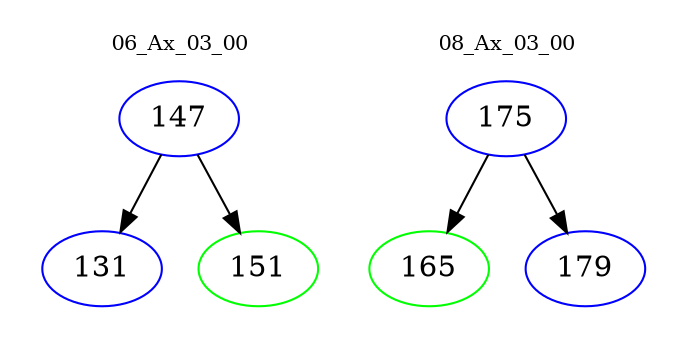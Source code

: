 digraph{
subgraph cluster_0 {
color = white
label = "06_Ax_03_00";
fontsize=10;
T0_147 [label="147", color="blue"]
T0_147 -> T0_131 [color="black"]
T0_131 [label="131", color="blue"]
T0_147 -> T0_151 [color="black"]
T0_151 [label="151", color="green"]
}
subgraph cluster_1 {
color = white
label = "08_Ax_03_00";
fontsize=10;
T1_175 [label="175", color="blue"]
T1_175 -> T1_165 [color="black"]
T1_165 [label="165", color="green"]
T1_175 -> T1_179 [color="black"]
T1_179 [label="179", color="blue"]
}
}
